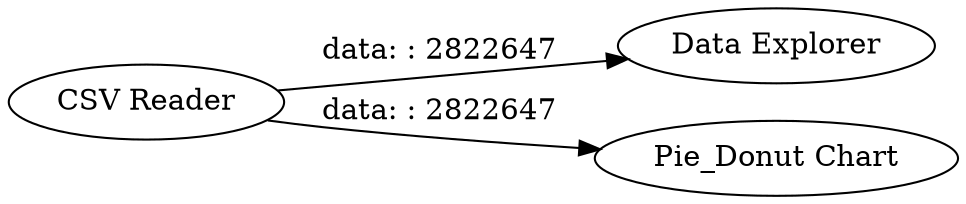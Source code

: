 digraph {
	"1488579960406554824_15" [label="Data Explorer"]
	"1488579960406554824_17" [label="Pie_Donut Chart"]
	"1488579960406554824_3" [label="CSV Reader"]
	"1488579960406554824_3" -> "1488579960406554824_15" [label="data: : 2822647"]
	"1488579960406554824_3" -> "1488579960406554824_17" [label="data: : 2822647"]
	rankdir=LR
}
